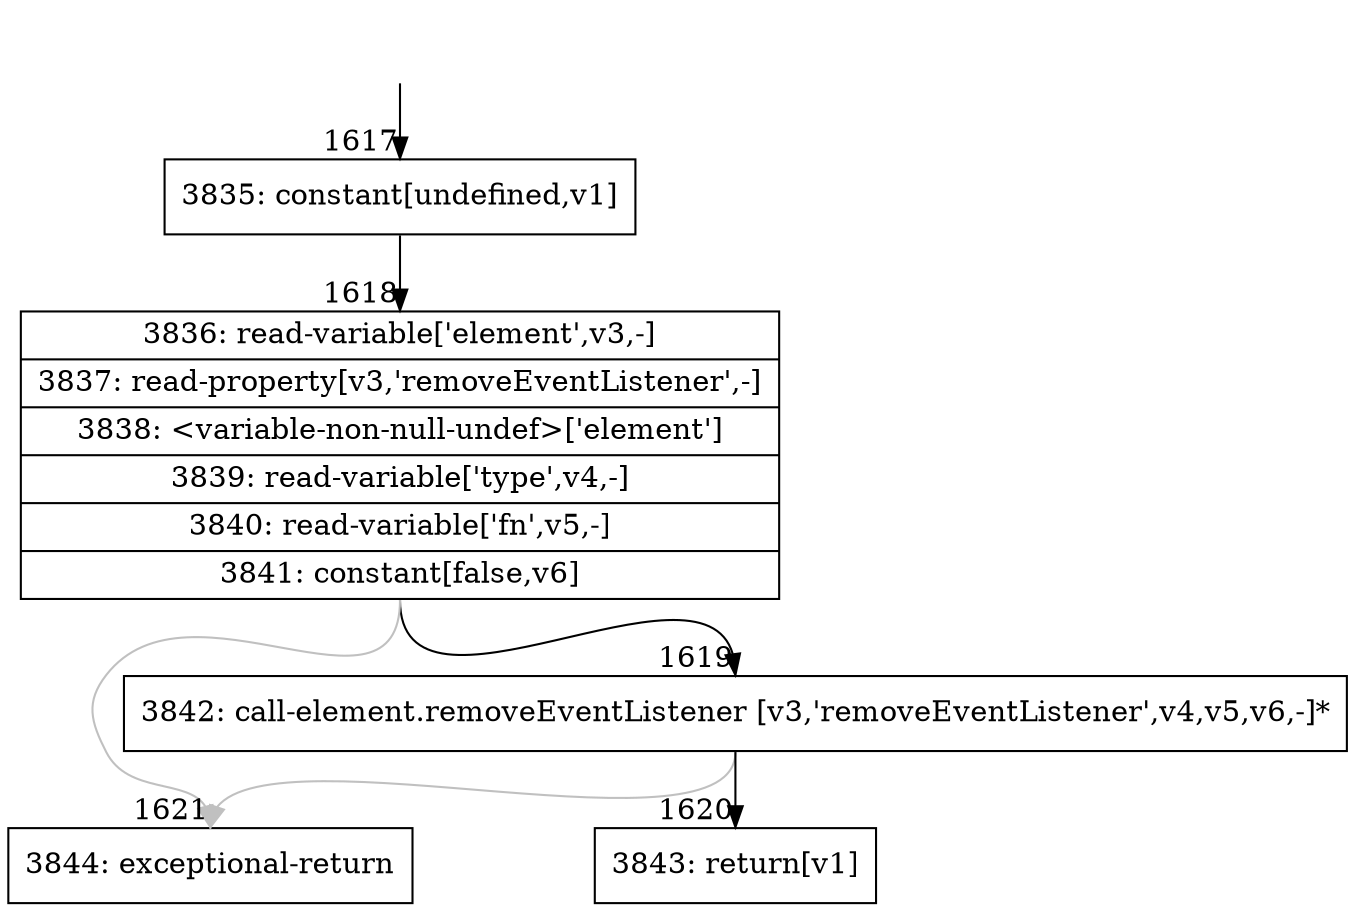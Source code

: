digraph {
rankdir="TD"
BB_entry120[shape=none,label=""];
BB_entry120 -> BB1617 [tailport=s, headport=n, headlabel="    1617"]
BB1617 [shape=record label="{3835: constant[undefined,v1]}" ] 
BB1617 -> BB1618 [tailport=s, headport=n, headlabel="      1618"]
BB1618 [shape=record label="{3836: read-variable['element',v3,-]|3837: read-property[v3,'removeEventListener',-]|3838: \<variable-non-null-undef\>['element']|3839: read-variable['type',v4,-]|3840: read-variable['fn',v5,-]|3841: constant[false,v6]}" ] 
BB1618 -> BB1619 [tailport=s, headport=n, headlabel="      1619"]
BB1618 -> BB1621 [tailport=s, headport=n, color=gray, headlabel="      1621"]
BB1619 [shape=record label="{3842: call-element.removeEventListener [v3,'removeEventListener',v4,v5,v6,-]*}" ] 
BB1619 -> BB1620 [tailport=s, headport=n, headlabel="      1620"]
BB1619 -> BB1621 [tailport=s, headport=n, color=gray]
BB1620 [shape=record label="{3843: return[v1]}" ] 
BB1621 [shape=record label="{3844: exceptional-return}" ] 
//#$~ 2620
}
